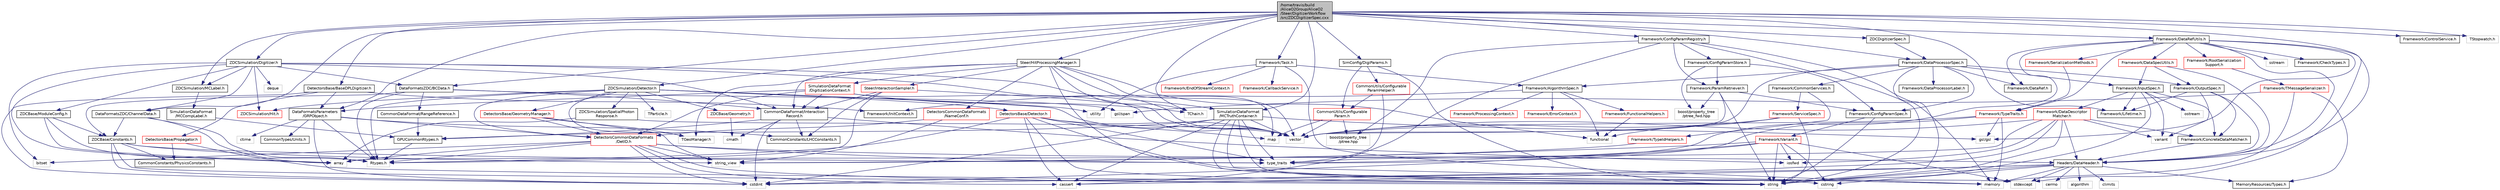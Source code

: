 digraph "/home/travis/build/AliceO2Group/AliceO2/Steer/DigitizerWorkflow/src/ZDCDigitizerSpec.cxx"
{
 // INTERACTIVE_SVG=YES
  bgcolor="transparent";
  edge [fontname="Helvetica",fontsize="10",labelfontname="Helvetica",labelfontsize="10"];
  node [fontname="Helvetica",fontsize="10",shape=record];
  Node0 [label="/home/travis/build\l/AliceO2Group/AliceO2\l/Steer/DigitizerWorkflow\l/src/ZDCDigitizerSpec.cxx",height=0.2,width=0.4,color="black", fillcolor="grey75", style="filled", fontcolor="black"];
  Node0 -> Node1 [color="midnightblue",fontsize="10",style="solid",fontname="Helvetica"];
  Node1 [label="ZDCDigitizerSpec.h",height=0.2,width=0.4,color="black",URL="$d8/dd9/ZDCDigitizerSpec_8h.html"];
  Node1 -> Node2 [color="midnightblue",fontsize="10",style="solid",fontname="Helvetica"];
  Node2 [label="Framework/DataProcessorSpec.h",height=0.2,width=0.4,color="black",URL="$d0/df4/DataProcessorSpec_8h.html"];
  Node2 -> Node3 [color="midnightblue",fontsize="10",style="solid",fontname="Helvetica"];
  Node3 [label="Framework/AlgorithmSpec.h",height=0.2,width=0.4,color="black",URL="$d0/d14/AlgorithmSpec_8h.html"];
  Node3 -> Node4 [color="midnightblue",fontsize="10",style="solid",fontname="Helvetica"];
  Node4 [label="Framework/ProcessingContext.h",height=0.2,width=0.4,color="red",URL="$de/d6a/ProcessingContext_8h.html"];
  Node3 -> Node108 [color="midnightblue",fontsize="10",style="solid",fontname="Helvetica"];
  Node108 [label="Framework/ErrorContext.h",height=0.2,width=0.4,color="red",URL="$d7/dad/ErrorContext_8h.html"];
  Node3 -> Node109 [color="midnightblue",fontsize="10",style="solid",fontname="Helvetica"];
  Node109 [label="Framework/InitContext.h",height=0.2,width=0.4,color="black",URL="$d4/d2b/InitContext_8h.html"];
  Node3 -> Node110 [color="midnightblue",fontsize="10",style="solid",fontname="Helvetica"];
  Node110 [label="Framework/FunctionalHelpers.h",height=0.2,width=0.4,color="red",URL="$de/d9b/FunctionalHelpers_8h.html"];
  Node110 -> Node83 [color="midnightblue",fontsize="10",style="solid",fontname="Helvetica"];
  Node83 [label="functional",height=0.2,width=0.4,color="grey75"];
  Node3 -> Node83 [color="midnightblue",fontsize="10",style="solid",fontname="Helvetica"];
  Node2 -> Node112 [color="midnightblue",fontsize="10",style="solid",fontname="Helvetica"];
  Node112 [label="Framework/ConfigParamSpec.h",height=0.2,width=0.4,color="black",URL="$d0/d1c/ConfigParamSpec_8h.html"];
  Node112 -> Node113 [color="midnightblue",fontsize="10",style="solid",fontname="Helvetica"];
  Node113 [label="Framework/Variant.h",height=0.2,width=0.4,color="red",URL="$de/d56/Variant_8h.html"];
  Node113 -> Node23 [color="midnightblue",fontsize="10",style="solid",fontname="Helvetica"];
  Node23 [label="type_traits",height=0.2,width=0.4,color="grey75"];
  Node113 -> Node48 [color="midnightblue",fontsize="10",style="solid",fontname="Helvetica"];
  Node48 [label="cstring",height=0.2,width=0.4,color="grey75"];
  Node113 -> Node46 [color="midnightblue",fontsize="10",style="solid",fontname="Helvetica"];
  Node46 [label="cstdint",height=0.2,width=0.4,color="grey75"];
  Node113 -> Node50 [color="midnightblue",fontsize="10",style="solid",fontname="Helvetica"];
  Node50 [label="stdexcept",height=0.2,width=0.4,color="grey75"];
  Node113 -> Node73 [color="midnightblue",fontsize="10",style="solid",fontname="Helvetica"];
  Node73 [label="iosfwd",height=0.2,width=0.4,color="grey75"];
  Node113 -> Node105 [color="midnightblue",fontsize="10",style="solid",fontname="Helvetica"];
  Node105 [label="string_view",height=0.2,width=0.4,color="grey75"];
  Node113 -> Node51 [color="midnightblue",fontsize="10",style="solid",fontname="Helvetica"];
  Node51 [label="string",height=0.2,width=0.4,color="grey75"];
  Node112 -> Node51 [color="midnightblue",fontsize="10",style="solid",fontname="Helvetica"];
  Node2 -> Node116 [color="midnightblue",fontsize="10",style="solid",fontname="Helvetica"];
  Node116 [label="Framework/DataProcessorLabel.h",height=0.2,width=0.4,color="black",URL="$d1/df2/DataProcessorLabel_8h.html"];
  Node2 -> Node6 [color="midnightblue",fontsize="10",style="solid",fontname="Helvetica"];
  Node6 [label="Framework/DataRef.h",height=0.2,width=0.4,color="black",URL="$d5/dfb/DataRef_8h.html"];
  Node2 -> Node57 [color="midnightblue",fontsize="10",style="solid",fontname="Helvetica"];
  Node57 [label="Framework/InputSpec.h",height=0.2,width=0.4,color="black",URL="$d5/d3f/InputSpec_8h.html"];
  Node57 -> Node54 [color="midnightblue",fontsize="10",style="solid",fontname="Helvetica"];
  Node54 [label="Framework/Lifetime.h",height=0.2,width=0.4,color="black",URL="$dc/dca/Lifetime_8h.html"];
  Node57 -> Node55 [color="midnightblue",fontsize="10",style="solid",fontname="Helvetica"];
  Node55 [label="Framework/ConcreteDataMatcher.h",height=0.2,width=0.4,color="black",URL="$d0/d1b/ConcreteDataMatcher_8h.html"];
  Node55 -> Node45 [color="midnightblue",fontsize="10",style="solid",fontname="Helvetica"];
  Node45 [label="Headers/DataHeader.h",height=0.2,width=0.4,color="black",URL="$dc/dcd/DataHeader_8h.html"];
  Node45 -> Node46 [color="midnightblue",fontsize="10",style="solid",fontname="Helvetica"];
  Node45 -> Node17 [color="midnightblue",fontsize="10",style="solid",fontname="Helvetica"];
  Node17 [label="memory",height=0.2,width=0.4,color="grey75"];
  Node45 -> Node47 [color="midnightblue",fontsize="10",style="solid",fontname="Helvetica"];
  Node47 [label="cassert",height=0.2,width=0.4,color="grey75"];
  Node45 -> Node48 [color="midnightblue",fontsize="10",style="solid",fontname="Helvetica"];
  Node45 -> Node49 [color="midnightblue",fontsize="10",style="solid",fontname="Helvetica"];
  Node49 [label="algorithm",height=0.2,width=0.4,color="grey75"];
  Node45 -> Node50 [color="midnightblue",fontsize="10",style="solid",fontname="Helvetica"];
  Node45 -> Node51 [color="midnightblue",fontsize="10",style="solid",fontname="Helvetica"];
  Node45 -> Node52 [color="midnightblue",fontsize="10",style="solid",fontname="Helvetica"];
  Node52 [label="climits",height=0.2,width=0.4,color="grey75"];
  Node45 -> Node19 [color="midnightblue",fontsize="10",style="solid",fontname="Helvetica"];
  Node19 [label="MemoryResources/Types.h",height=0.2,width=0.4,color="black",URL="$d7/df8/Types_8h.html"];
  Node45 -> Node53 [color="midnightblue",fontsize="10",style="solid",fontname="Helvetica"];
  Node53 [label="cerrno",height=0.2,width=0.4,color="grey75"];
  Node57 -> Node58 [color="midnightblue",fontsize="10",style="solid",fontname="Helvetica"];
  Node58 [label="Framework/DataDescriptor\lMatcher.h",height=0.2,width=0.4,color="red",URL="$d3/da3/DataDescriptorMatcher_8h.html"];
  Node58 -> Node55 [color="midnightblue",fontsize="10",style="solid",fontname="Helvetica"];
  Node58 -> Node45 [color="midnightblue",fontsize="10",style="solid",fontname="Helvetica"];
  Node58 -> Node31 [color="midnightblue",fontsize="10",style="solid",fontname="Helvetica"];
  Node31 [label="array",height=0.2,width=0.4,color="grey75"];
  Node58 -> Node46 [color="midnightblue",fontsize="10",style="solid",fontname="Helvetica"];
  Node58 -> Node73 [color="midnightblue",fontsize="10",style="solid",fontname="Helvetica"];
  Node58 -> Node51 [color="midnightblue",fontsize="10",style="solid",fontname="Helvetica"];
  Node58 -> Node56 [color="midnightblue",fontsize="10",style="solid",fontname="Helvetica"];
  Node56 [label="variant",height=0.2,width=0.4,color="grey75"];
  Node58 -> Node24 [color="midnightblue",fontsize="10",style="solid",fontname="Helvetica"];
  Node24 [label="vector",height=0.2,width=0.4,color="grey75"];
  Node57 -> Node51 [color="midnightblue",fontsize="10",style="solid",fontname="Helvetica"];
  Node57 -> Node75 [color="midnightblue",fontsize="10",style="solid",fontname="Helvetica"];
  Node75 [label="ostream",height=0.2,width=0.4,color="grey75"];
  Node57 -> Node56 [color="midnightblue",fontsize="10",style="solid",fontname="Helvetica"];
  Node2 -> Node44 [color="midnightblue",fontsize="10",style="solid",fontname="Helvetica"];
  Node44 [label="Framework/OutputSpec.h",height=0.2,width=0.4,color="black",URL="$db/d2d/OutputSpec_8h.html"];
  Node44 -> Node45 [color="midnightblue",fontsize="10",style="solid",fontname="Helvetica"];
  Node44 -> Node54 [color="midnightblue",fontsize="10",style="solid",fontname="Helvetica"];
  Node44 -> Node55 [color="midnightblue",fontsize="10",style="solid",fontname="Helvetica"];
  Node44 -> Node56 [color="midnightblue",fontsize="10",style="solid",fontname="Helvetica"];
  Node2 -> Node117 [color="midnightblue",fontsize="10",style="solid",fontname="Helvetica"];
  Node117 [label="Framework/CommonServices.h",height=0.2,width=0.4,color="black",URL="$d8/d02/CommonServices_8h.html"];
  Node117 -> Node118 [color="midnightblue",fontsize="10",style="solid",fontname="Helvetica"];
  Node118 [label="Framework/ServiceSpec.h",height=0.2,width=0.4,color="red",URL="$d4/d61/ServiceSpec_8h.html"];
  Node118 -> Node83 [color="midnightblue",fontsize="10",style="solid",fontname="Helvetica"];
  Node118 -> Node51 [color="midnightblue",fontsize="10",style="solid",fontname="Helvetica"];
  Node118 -> Node24 [color="midnightblue",fontsize="10",style="solid",fontname="Helvetica"];
  Node117 -> Node104 [color="midnightblue",fontsize="10",style="solid",fontname="Helvetica"];
  Node104 [label="Framework/TypeIdHelpers.h",height=0.2,width=0.4,color="red",URL="$d2/d9a/TypeIdHelpers_8h.html"];
  Node104 -> Node105 [color="midnightblue",fontsize="10",style="solid",fontname="Helvetica"];
  Node2 -> Node51 [color="midnightblue",fontsize="10",style="solid",fontname="Helvetica"];
  Node2 -> Node24 [color="midnightblue",fontsize="10",style="solid",fontname="Helvetica"];
  Node0 -> Node120 [color="midnightblue",fontsize="10",style="solid",fontname="Helvetica"];
  Node120 [label="DataFormatsZDC/ChannelData.h",height=0.2,width=0.4,color="black",URL="$d5/df4/ZDC_2include_2DataFormatsZDC_2ChannelData_8h.html"];
  Node120 -> Node121 [color="midnightblue",fontsize="10",style="solid",fontname="Helvetica"];
  Node121 [label="ZDCBase/Constants.h",height=0.2,width=0.4,color="black",URL="$d3/dd7/Detectors_2ZDC_2base_2include_2ZDCBase_2Constants_8h.html"];
  Node121 -> Node122 [color="midnightblue",fontsize="10",style="solid",fontname="Helvetica"];
  Node122 [label="CommonConstants/PhysicsConstants.h",height=0.2,width=0.4,color="black",URL="$d3/d9d/PhysicsConstants_8h.html",tooltip="Header to collect physics constants. "];
  Node121 -> Node46 [color="midnightblue",fontsize="10",style="solid",fontname="Helvetica"];
  Node121 -> Node105 [color="midnightblue",fontsize="10",style="solid",fontname="Helvetica"];
  Node121 -> Node51 [color="midnightblue",fontsize="10",style="solid",fontname="Helvetica"];
  Node121 -> Node23 [color="midnightblue",fontsize="10",style="solid",fontname="Helvetica"];
  Node120 -> Node31 [color="midnightblue",fontsize="10",style="solid",fontname="Helvetica"];
  Node120 -> Node123 [color="midnightblue",fontsize="10",style="solid",fontname="Helvetica"];
  Node123 [label="Rtypes.h",height=0.2,width=0.4,color="grey75"];
  Node0 -> Node124 [color="midnightblue",fontsize="10",style="solid",fontname="Helvetica"];
  Node124 [label="DataFormatsZDC/BCData.h",height=0.2,width=0.4,color="black",URL="$dd/d40/ZDC_2include_2DataFormatsZDC_2BCData_8h.html"];
  Node124 -> Node125 [color="midnightblue",fontsize="10",style="solid",fontname="Helvetica"];
  Node125 [label="CommonDataFormat/Interaction\lRecord.h",height=0.2,width=0.4,color="black",URL="$d9/d80/InteractionRecord_8h.html"];
  Node125 -> Node126 [color="midnightblue",fontsize="10",style="solid",fontname="Helvetica"];
  Node126 [label="GPUCommonRtypes.h",height=0.2,width=0.4,color="black",URL="$d2/d45/GPUCommonRtypes_8h.html"];
  Node126 -> Node123 [color="midnightblue",fontsize="10",style="solid",fontname="Helvetica"];
  Node125 -> Node73 [color="midnightblue",fontsize="10",style="solid",fontname="Helvetica"];
  Node125 -> Node127 [color="midnightblue",fontsize="10",style="solid",fontname="Helvetica"];
  Node127 [label="cmath",height=0.2,width=0.4,color="grey75"];
  Node125 -> Node46 [color="midnightblue",fontsize="10",style="solid",fontname="Helvetica"];
  Node125 -> Node128 [color="midnightblue",fontsize="10",style="solid",fontname="Helvetica"];
  Node128 [label="CommonConstants/LHCConstants.h",height=0.2,width=0.4,color="black",URL="$d4/dc6/LHCConstants_8h.html",tooltip="Header to collect LHC related constants. "];
  Node124 -> Node129 [color="midnightblue",fontsize="10",style="solid",fontname="Helvetica"];
  Node129 [label="CommonDataFormat/RangeReference.h",height=0.2,width=0.4,color="black",URL="$de/d64/RangeReference_8h.html",tooltip="Class to refer to the 1st entry and N elements of some group in the continuous container. "];
  Node129 -> Node126 [color="midnightblue",fontsize="10",style="solid",fontname="Helvetica"];
  Node124 -> Node121 [color="midnightblue",fontsize="10",style="solid",fontname="Helvetica"];
  Node124 -> Node123 [color="midnightblue",fontsize="10",style="solid",fontname="Helvetica"];
  Node124 -> Node16 [color="midnightblue",fontsize="10",style="solid",fontname="Helvetica"];
  Node16 [label="gsl/span",height=0.2,width=0.4,color="grey75"];
  Node0 -> Node130 [color="midnightblue",fontsize="10",style="solid",fontname="Helvetica"];
  Node130 [label="Framework/ControlService.h",height=0.2,width=0.4,color="black",URL="$d2/d43/ControlService_8h.html"];
  Node0 -> Node131 [color="midnightblue",fontsize="10",style="solid",fontname="Helvetica"];
  Node131 [label="Framework/ConfigParamRegistry.h",height=0.2,width=0.4,color="black",URL="$de/dc6/ConfigParamRegistry_8h.html"];
  Node131 -> Node132 [color="midnightblue",fontsize="10",style="solid",fontname="Helvetica"];
  Node132 [label="Framework/ParamRetriever.h",height=0.2,width=0.4,color="black",URL="$df/d72/ParamRetriever_8h.html"];
  Node132 -> Node112 [color="midnightblue",fontsize="10",style="solid",fontname="Helvetica"];
  Node132 -> Node133 [color="midnightblue",fontsize="10",style="solid",fontname="Helvetica"];
  Node133 [label="boost/property_tree\l/ptree_fwd.hpp",height=0.2,width=0.4,color="grey75"];
  Node132 -> Node51 [color="midnightblue",fontsize="10",style="solid",fontname="Helvetica"];
  Node132 -> Node24 [color="midnightblue",fontsize="10",style="solid",fontname="Helvetica"];
  Node131 -> Node134 [color="midnightblue",fontsize="10",style="solid",fontname="Helvetica"];
  Node134 [label="Framework/ConfigParamStore.h",height=0.2,width=0.4,color="black",URL="$dd/daf/ConfigParamStore_8h.html"];
  Node134 -> Node132 [color="midnightblue",fontsize="10",style="solid",fontname="Helvetica"];
  Node134 -> Node112 [color="midnightblue",fontsize="10",style="solid",fontname="Helvetica"];
  Node134 -> Node133 [color="midnightblue",fontsize="10",style="solid",fontname="Helvetica"];
  Node131 -> Node135 [color="midnightblue",fontsize="10",style="solid",fontname="Helvetica"];
  Node135 [label="boost/property_tree\l/ptree.hpp",height=0.2,width=0.4,color="grey75"];
  Node131 -> Node17 [color="midnightblue",fontsize="10",style="solid",fontname="Helvetica"];
  Node131 -> Node51 [color="midnightblue",fontsize="10",style="solid",fontname="Helvetica"];
  Node131 -> Node47 [color="midnightblue",fontsize="10",style="solid",fontname="Helvetica"];
  Node0 -> Node2 [color="midnightblue",fontsize="10",style="solid",fontname="Helvetica"];
  Node0 -> Node7 [color="midnightblue",fontsize="10",style="solid",fontname="Helvetica"];
  Node7 [label="Framework/DataRefUtils.h",height=0.2,width=0.4,color="black",URL="$d5/db8/DataRefUtils_8h.html"];
  Node7 -> Node6 [color="midnightblue",fontsize="10",style="solid",fontname="Helvetica"];
  Node7 -> Node8 [color="midnightblue",fontsize="10",style="solid",fontname="Helvetica"];
  Node8 [label="Framework/RootSerialization\lSupport.h",height=0.2,width=0.4,color="red",URL="$db/dff/RootSerializationSupport_8h.html"];
  Node8 -> Node9 [color="midnightblue",fontsize="10",style="solid",fontname="Helvetica"];
  Node9 [label="Framework/TMessageSerializer.h",height=0.2,width=0.4,color="red",URL="$d8/d3c/TMessageSerializer_8h.html"];
  Node9 -> Node16 [color="midnightblue",fontsize="10",style="solid",fontname="Helvetica"];
  Node9 -> Node17 [color="midnightblue",fontsize="10",style="solid",fontname="Helvetica"];
  Node9 -> Node19 [color="midnightblue",fontsize="10",style="solid",fontname="Helvetica"];
  Node7 -> Node21 [color="midnightblue",fontsize="10",style="solid",fontname="Helvetica"];
  Node21 [label="Framework/SerializationMethods.h",height=0.2,width=0.4,color="red",URL="$d1/d53/SerializationMethods_8h.html",tooltip="Type wrappers for enfording a specific serialization method. "];
  Node21 -> Node22 [color="midnightblue",fontsize="10",style="solid",fontname="Helvetica"];
  Node22 [label="Framework/TypeTraits.h",height=0.2,width=0.4,color="red",URL="$d0/d95/TypeTraits_8h.html"];
  Node22 -> Node23 [color="midnightblue",fontsize="10",style="solid",fontname="Helvetica"];
  Node22 -> Node24 [color="midnightblue",fontsize="10",style="solid",fontname="Helvetica"];
  Node22 -> Node17 [color="midnightblue",fontsize="10",style="solid",fontname="Helvetica"];
  Node22 -> Node28 [color="midnightblue",fontsize="10",style="solid",fontname="Helvetica"];
  Node28 [label="gsl/gsl",height=0.2,width=0.4,color="grey75"];
  Node7 -> Node43 [color="midnightblue",fontsize="10",style="solid",fontname="Helvetica"];
  Node43 [label="Framework/DataSpecUtils.h",height=0.2,width=0.4,color="red",URL="$d6/d68/DataSpecUtils_8h.html"];
  Node43 -> Node44 [color="midnightblue",fontsize="10",style="solid",fontname="Helvetica"];
  Node43 -> Node57 [color="midnightblue",fontsize="10",style="solid",fontname="Helvetica"];
  Node43 -> Node45 [color="midnightblue",fontsize="10",style="solid",fontname="Helvetica"];
  Node7 -> Node22 [color="midnightblue",fontsize="10",style="solid",fontname="Helvetica"];
  Node7 -> Node45 [color="midnightblue",fontsize="10",style="solid",fontname="Helvetica"];
  Node7 -> Node78 [color="midnightblue",fontsize="10",style="solid",fontname="Helvetica"];
  Node78 [label="Framework/CheckTypes.h",height=0.2,width=0.4,color="black",URL="$d1/d00/CheckTypes_8h.html"];
  Node7 -> Node28 [color="midnightblue",fontsize="10",style="solid",fontname="Helvetica"];
  Node7 -> Node50 [color="midnightblue",fontsize="10",style="solid",fontname="Helvetica"];
  Node7 -> Node79 [color="midnightblue",fontsize="10",style="solid",fontname="Helvetica"];
  Node79 [label="sstream",height=0.2,width=0.4,color="grey75"];
  Node7 -> Node23 [color="midnightblue",fontsize="10",style="solid",fontname="Helvetica"];
  Node0 -> Node54 [color="midnightblue",fontsize="10",style="solid",fontname="Helvetica"];
  Node0 -> Node45 [color="midnightblue",fontsize="10",style="solid",fontname="Helvetica"];
  Node0 -> Node136 [color="midnightblue",fontsize="10",style="solid",fontname="Helvetica"];
  Node136 [label="TStopwatch.h",height=0.2,width=0.4,color="grey75"];
  Node0 -> Node137 [color="midnightblue",fontsize="10",style="solid",fontname="Helvetica"];
  Node137 [label="Steer/HitProcessingManager.h",height=0.2,width=0.4,color="black",URL="$dd/d40/HitProcessingManager_8h.html"];
  Node137 -> Node125 [color="midnightblue",fontsize="10",style="solid",fontname="Helvetica"];
  Node137 -> Node138 [color="midnightblue",fontsize="10",style="solid",fontname="Helvetica"];
  Node138 [label="SimulationDataFormat\l/DigitizationContext.h",height=0.2,width=0.4,color="red",URL="$d1/def/DigitizationContext_8h.html"];
  Node138 -> Node24 [color="midnightblue",fontsize="10",style="solid",fontname="Helvetica"];
  Node138 -> Node139 [color="midnightblue",fontsize="10",style="solid",fontname="Helvetica"];
  Node139 [label="TChain.h",height=0.2,width=0.4,color="grey75"];
  Node138 -> Node125 [color="midnightblue",fontsize="10",style="solid",fontname="Helvetica"];
  Node138 -> Node143 [color="midnightblue",fontsize="10",style="solid",fontname="Helvetica"];
  Node143 [label="DetectorsCommonDataFormats\l/DetID.h",height=0.2,width=0.4,color="red",URL="$d6/d31/DetID_8h.html"];
  Node143 -> Node123 [color="midnightblue",fontsize="10",style="solid",fontname="Helvetica"];
  Node143 -> Node31 [color="midnightblue",fontsize="10",style="solid",fontname="Helvetica"];
  Node143 -> Node142 [color="midnightblue",fontsize="10",style="solid",fontname="Helvetica"];
  Node142 [label="bitset",height=0.2,width=0.4,color="grey75"];
  Node143 -> Node47 [color="midnightblue",fontsize="10",style="solid",fontname="Helvetica"];
  Node143 -> Node46 [color="midnightblue",fontsize="10",style="solid",fontname="Helvetica"];
  Node143 -> Node105 [color="midnightblue",fontsize="10",style="solid",fontname="Helvetica"];
  Node143 -> Node51 [color="midnightblue",fontsize="10",style="solid",fontname="Helvetica"];
  Node143 -> Node23 [color="midnightblue",fontsize="10",style="solid",fontname="Helvetica"];
  Node143 -> Node45 [color="midnightblue",fontsize="10",style="solid",fontname="Helvetica"];
  Node138 -> Node150 [color="midnightblue",fontsize="10",style="solid",fontname="Helvetica"];
  Node150 [label="DataFormatsParameters\l/GRPObject.h",height=0.2,width=0.4,color="black",URL="$de/d28/GRPObject_8h.html",tooltip="Header of the General Run Parameters object. "];
  Node150 -> Node123 [color="midnightblue",fontsize="10",style="solid",fontname="Helvetica"];
  Node150 -> Node46 [color="midnightblue",fontsize="10",style="solid",fontname="Helvetica"];
  Node150 -> Node151 [color="midnightblue",fontsize="10",style="solid",fontname="Helvetica"];
  Node151 [label="ctime",height=0.2,width=0.4,color="grey75"];
  Node150 -> Node128 [color="midnightblue",fontsize="10",style="solid",fontname="Helvetica"];
  Node150 -> Node152 [color="midnightblue",fontsize="10",style="solid",fontname="Helvetica"];
  Node152 [label="CommonTypes/Units.h",height=0.2,width=0.4,color="black",URL="$da/d58/Units_8h.html",tooltip="Header to collect definitions for different units. "];
  Node150 -> Node143 [color="midnightblue",fontsize="10",style="solid",fontname="Helvetica"];
  Node137 -> Node154 [color="midnightblue",fontsize="10",style="solid",fontname="Helvetica"];
  Node154 [label="Steer/InteractionSampler.h",height=0.2,width=0.4,color="red",URL="$df/dff/InteractionSampler_8h.html"];
  Node154 -> Node123 [color="midnightblue",fontsize="10",style="solid",fontname="Helvetica"];
  Node154 -> Node24 [color="midnightblue",fontsize="10",style="solid",fontname="Helvetica"];
  Node154 -> Node125 [color="midnightblue",fontsize="10",style="solid",fontname="Helvetica"];
  Node154 -> Node128 [color="midnightblue",fontsize="10",style="solid",fontname="Helvetica"];
  Node137 -> Node160 [color="midnightblue",fontsize="10",style="solid",fontname="Helvetica"];
  Node160 [label="DetectorsCommonDataFormats\l/NameConf.h",height=0.2,width=0.4,color="red",URL="$d7/d61/NameConf_8h.html",tooltip="Definition of the Names Generator class. "];
  Node160 -> Node143 [color="midnightblue",fontsize="10",style="solid",fontname="Helvetica"];
  Node160 -> Node105 [color="midnightblue",fontsize="10",style="solid",fontname="Helvetica"];
  Node137 -> Node162 [color="midnightblue",fontsize="10",style="solid",fontname="Helvetica"];
  Node162 [label="TGeoManager.h",height=0.2,width=0.4,color="grey75"];
  Node137 -> Node51 [color="midnightblue",fontsize="10",style="solid",fontname="Helvetica"];
  Node137 -> Node24 [color="midnightblue",fontsize="10",style="solid",fontname="Helvetica"];
  Node137 -> Node33 [color="midnightblue",fontsize="10",style="solid",fontname="Helvetica"];
  Node33 [label="map",height=0.2,width=0.4,color="grey75"];
  Node137 -> Node83 [color="midnightblue",fontsize="10",style="solid",fontname="Helvetica"];
  Node137 -> Node139 [color="midnightblue",fontsize="10",style="solid",fontname="Helvetica"];
  Node0 -> Node139 [color="midnightblue",fontsize="10",style="solid",fontname="Helvetica"];
  Node0 -> Node163 [color="midnightblue",fontsize="10",style="solid",fontname="Helvetica"];
  Node163 [label="SimulationDataFormat\l/MCTruthContainer.h",height=0.2,width=0.4,color="black",URL="$db/d14/MCTruthContainer_8h.html",tooltip="Definition of a container to keep Monte Carlo truth external to simulation objects. "];
  Node163 -> Node126 [color="midnightblue",fontsize="10",style="solid",fontname="Helvetica"];
  Node163 -> Node46 [color="midnightblue",fontsize="10",style="solid",fontname="Helvetica"];
  Node163 -> Node47 [color="midnightblue",fontsize="10",style="solid",fontname="Helvetica"];
  Node163 -> Node50 [color="midnightblue",fontsize="10",style="solid",fontname="Helvetica"];
  Node163 -> Node28 [color="midnightblue",fontsize="10",style="solid",fontname="Helvetica"];
  Node163 -> Node23 [color="midnightblue",fontsize="10",style="solid",fontname="Helvetica"];
  Node163 -> Node48 [color="midnightblue",fontsize="10",style="solid",fontname="Helvetica"];
  Node163 -> Node17 [color="midnightblue",fontsize="10",style="solid",fontname="Helvetica"];
  Node163 -> Node24 [color="midnightblue",fontsize="10",style="solid",fontname="Helvetica"];
  Node0 -> Node164 [color="midnightblue",fontsize="10",style="solid",fontname="Helvetica"];
  Node164 [label="Framework/Task.h",height=0.2,width=0.4,color="black",URL="$df/d4f/Task_8h.html"];
  Node164 -> Node3 [color="midnightblue",fontsize="10",style="solid",fontname="Helvetica"];
  Node164 -> Node165 [color="midnightblue",fontsize="10",style="solid",fontname="Helvetica"];
  Node165 [label="Framework/CallbackService.h",height=0.2,width=0.4,color="red",URL="$d9/d7f/CallbackService_8h.html"];
  Node164 -> Node168 [color="midnightblue",fontsize="10",style="solid",fontname="Helvetica"];
  Node168 [label="Framework/EndOfStreamContext.h",height=0.2,width=0.4,color="red",URL="$d0/d77/EndOfStreamContext_8h.html"];
  Node164 -> Node30 [color="midnightblue",fontsize="10",style="solid",fontname="Helvetica"];
  Node30 [label="utility",height=0.2,width=0.4,color="grey75"];
  Node164 -> Node17 [color="midnightblue",fontsize="10",style="solid",fontname="Helvetica"];
  Node0 -> Node150 [color="midnightblue",fontsize="10",style="solid",fontname="Helvetica"];
  Node0 -> Node169 [color="midnightblue",fontsize="10",style="solid",fontname="Helvetica"];
  Node169 [label="ZDCSimulation/Digitizer.h",height=0.2,width=0.4,color="black",URL="$db/de7/ZDC_2simulation_2include_2ZDCSimulation_2Digitizer_8h.html"];
  Node169 -> Node170 [color="midnightblue",fontsize="10",style="solid",fontname="Helvetica"];
  Node170 [label="ZDCSimulation/Hit.h",height=0.2,width=0.4,color="red",URL="$dd/de7/Detectors_2ZDC_2simulation_2include_2ZDCSimulation_2Hit_8h.html"];
  Node169 -> Node186 [color="midnightblue",fontsize="10",style="solid",fontname="Helvetica"];
  Node186 [label="ZDCSimulation/MCLabel.h",height=0.2,width=0.4,color="black",URL="$d7/d7a/Detectors_2ZDC_2simulation_2include_2ZDCSimulation_2MCLabel_8h.html"];
  Node186 -> Node187 [color="midnightblue",fontsize="10",style="solid",fontname="Helvetica"];
  Node187 [label="SimulationDataFormat\l/MCCompLabel.h",height=0.2,width=0.4,color="black",URL="$d7/dcd/MCCompLabel_8h.html"];
  Node187 -> Node126 [color="midnightblue",fontsize="10",style="solid",fontname="Helvetica"];
  Node169 -> Node188 [color="midnightblue",fontsize="10",style="solid",fontname="Helvetica"];
  Node188 [label="ZDCBase/ModuleConfig.h",height=0.2,width=0.4,color="black",URL="$d4/d8c/ModuleConfig_8h.html"];
  Node188 -> Node121 [color="midnightblue",fontsize="10",style="solid",fontname="Helvetica"];
  Node188 -> Node123 [color="midnightblue",fontsize="10",style="solid",fontname="Helvetica"];
  Node188 -> Node31 [color="midnightblue",fontsize="10",style="solid",fontname="Helvetica"];
  Node169 -> Node120 [color="midnightblue",fontsize="10",style="solid",fontname="Helvetica"];
  Node169 -> Node124 [color="midnightblue",fontsize="10",style="solid",fontname="Helvetica"];
  Node169 -> Node163 [color="midnightblue",fontsize="10",style="solid",fontname="Helvetica"];
  Node169 -> Node125 [color="midnightblue",fontsize="10",style="solid",fontname="Helvetica"];
  Node169 -> Node24 [color="midnightblue",fontsize="10",style="solid",fontname="Helvetica"];
  Node169 -> Node31 [color="midnightblue",fontsize="10",style="solid",fontname="Helvetica"];
  Node169 -> Node189 [color="midnightblue",fontsize="10",style="solid",fontname="Helvetica"];
  Node189 [label="deque",height=0.2,width=0.4,color="grey75"];
  Node169 -> Node142 [color="midnightblue",fontsize="10",style="solid",fontname="Helvetica"];
  Node0 -> Node190 [color="midnightblue",fontsize="10",style="solid",fontname="Helvetica"];
  Node190 [label="ZDCSimulation/Detector.h",height=0.2,width=0.4,color="black",URL="$de/d29/ZDC_2simulation_2include_2ZDCSimulation_2Detector_8h.html"];
  Node190 -> Node24 [color="midnightblue",fontsize="10",style="solid",fontname="Helvetica"];
  Node190 -> Node123 [color="midnightblue",fontsize="10",style="solid",fontname="Helvetica"];
  Node190 -> Node162 [color="midnightblue",fontsize="10",style="solid",fontname="Helvetica"];
  Node190 -> Node191 [color="midnightblue",fontsize="10",style="solid",fontname="Helvetica"];
  Node191 [label="DetectorsBase/GeometryManager.h",height=0.2,width=0.4,color="red",URL="$db/dcc/Detectors_2Base_2include_2DetectorsBase_2GeometryManager_8h.html"];
  Node191 -> Node162 [color="midnightblue",fontsize="10",style="solid",fontname="Helvetica"];
  Node191 -> Node105 [color="midnightblue",fontsize="10",style="solid",fontname="Helvetica"];
  Node191 -> Node143 [color="midnightblue",fontsize="10",style="solid",fontname="Helvetica"];
  Node190 -> Node197 [color="midnightblue",fontsize="10",style="solid",fontname="Helvetica"];
  Node197 [label="DetectorsBase/Detector.h",height=0.2,width=0.4,color="red",URL="$d1/d3a/Base_2include_2DetectorsBase_2Detector_8h.html"];
  Node197 -> Node33 [color="midnightblue",fontsize="10",style="solid",fontname="Helvetica"];
  Node197 -> Node24 [color="midnightblue",fontsize="10",style="solid",fontname="Helvetica"];
  Node197 -> Node17 [color="midnightblue",fontsize="10",style="solid",fontname="Helvetica"];
  Node197 -> Node123 [color="midnightblue",fontsize="10",style="solid",fontname="Helvetica"];
  Node197 -> Node23 [color="midnightblue",fontsize="10",style="solid",fontname="Helvetica"];
  Node197 -> Node51 [color="midnightblue",fontsize="10",style="solid",fontname="Helvetica"];
  Node197 -> Node47 [color="midnightblue",fontsize="10",style="solid",fontname="Helvetica"];
  Node190 -> Node143 [color="midnightblue",fontsize="10",style="solid",fontname="Helvetica"];
  Node190 -> Node204 [color="midnightblue",fontsize="10",style="solid",fontname="Helvetica"];
  Node204 [label="ZDCBase/Geometry.h",height=0.2,width=0.4,color="red",URL="$db/d64/ZDC_2base_2include_2ZDCBase_2Geometry_8h.html"];
  Node204 -> Node127 [color="midnightblue",fontsize="10",style="solid",fontname="Helvetica"];
  Node190 -> Node170 [color="midnightblue",fontsize="10",style="solid",fontname="Helvetica"];
  Node190 -> Node205 [color="midnightblue",fontsize="10",style="solid",fontname="Helvetica"];
  Node205 [label="ZDCSimulation/SpatialPhoton\lResponse.h",height=0.2,width=0.4,color="black",URL="$d9/de6/SpatialPhotonResponse_8h.html",tooltip="Visualizing spatial photon response in ZDC neutron and proton calorimeters. "];
  Node205 -> Node31 [color="midnightblue",fontsize="10",style="solid",fontname="Helvetica"];
  Node205 -> Node24 [color="midnightblue",fontsize="10",style="solid",fontname="Helvetica"];
  Node190 -> Node206 [color="midnightblue",fontsize="10",style="solid",fontname="Helvetica"];
  Node206 [label="TParticle.h",height=0.2,width=0.4,color="grey75"];
  Node190 -> Node30 [color="midnightblue",fontsize="10",style="solid",fontname="Helvetica"];
  Node0 -> Node186 [color="midnightblue",fontsize="10",style="solid",fontname="Helvetica"];
  Node0 -> Node207 [color="midnightblue",fontsize="10",style="solid",fontname="Helvetica"];
  Node207 [label="DetectorsBase/BaseDPLDigitizer.h",height=0.2,width=0.4,color="black",URL="$dd/d36/BaseDPLDigitizer_8h.html",tooltip="Definition of the base digitizer task class. "];
  Node207 -> Node109 [color="midnightblue",fontsize="10",style="solid",fontname="Helvetica"];
  Node207 -> Node208 [color="midnightblue",fontsize="10",style="solid",fontname="Helvetica"];
  Node208 [label="DetectorsBase/Propagator.h",height=0.2,width=0.4,color="red",URL="$d2/df9/Propagator_8h.html"];
  Node208 -> Node51 [color="midnightblue",fontsize="10",style="solid",fontname="Helvetica"];
  Node208 -> Node122 [color="midnightblue",fontsize="10",style="solid",fontname="Helvetica"];
  Node207 -> Node150 [color="midnightblue",fontsize="10",style="solid",fontname="Helvetica"];
  Node207 -> Node46 [color="midnightblue",fontsize="10",style="solid",fontname="Helvetica"];
  Node0 -> Node225 [color="midnightblue",fontsize="10",style="solid",fontname="Helvetica"];
  Node225 [label="SimConfig/DigiParams.h",height=0.2,width=0.4,color="black",URL="$d5/dd5/Common_2SimConfig_2include_2SimConfig_2DigiParams_8h.html"];
  Node225 -> Node226 [color="midnightblue",fontsize="10",style="solid",fontname="Helvetica"];
  Node226 [label="CommonUtils/Configurable\lParam.h",height=0.2,width=0.4,color="red",URL="$db/d2c/ConfigurableParam_8h.html"];
  Node226 -> Node24 [color="midnightblue",fontsize="10",style="solid",fontname="Helvetica"];
  Node226 -> Node33 [color="midnightblue",fontsize="10",style="solid",fontname="Helvetica"];
  Node226 -> Node135 [color="midnightblue",fontsize="10",style="solid",fontname="Helvetica"];
  Node225 -> Node227 [color="midnightblue",fontsize="10",style="solid",fontname="Helvetica"];
  Node227 [label="CommonUtils/Configurable\lParamHelper.h",height=0.2,width=0.4,color="red",URL="$da/d6b/ConfigurableParamHelper_8h.html"];
  Node227 -> Node226 [color="midnightblue",fontsize="10",style="solid",fontname="Helvetica"];
  Node227 -> Node23 [color="midnightblue",fontsize="10",style="solid",fontname="Helvetica"];
  Node225 -> Node51 [color="midnightblue",fontsize="10",style="solid",fontname="Helvetica"];
}
